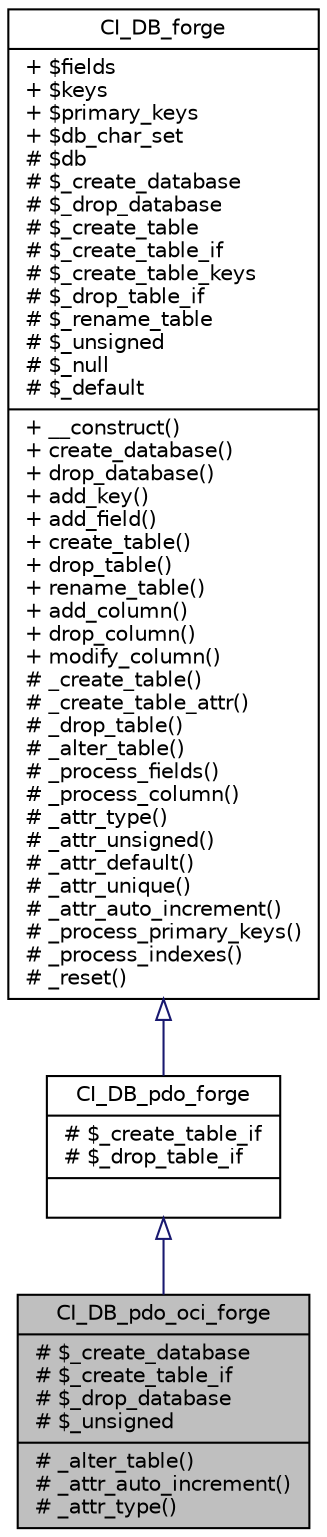 digraph "CI_DB_pdo_oci_forge"
{
 // LATEX_PDF_SIZE
  edge [fontname="Helvetica",fontsize="10",labelfontname="Helvetica",labelfontsize="10"];
  node [fontname="Helvetica",fontsize="10",shape=record];
  Node0 [label="{CI_DB_pdo_oci_forge\n|# $_create_database\l# $_create_table_if\l# $_drop_database\l# $_unsigned\l|# _alter_table()\l# _attr_auto_increment()\l# _attr_type()\l}",height=0.2,width=0.4,color="black", fillcolor="grey75", style="filled", fontcolor="black",tooltip=" "];
  Node1 -> Node0 [dir="back",color="midnightblue",fontsize="10",style="solid",arrowtail="onormal",fontname="Helvetica"];
  Node1 [label="{CI_DB_pdo_forge\n|# $_create_table_if\l# $_drop_table_if\l|}",height=0.2,width=0.4,color="black", fillcolor="white", style="filled",URL="$class_c_i___d_b__pdo__forge.html",tooltip=" "];
  Node2 -> Node1 [dir="back",color="midnightblue",fontsize="10",style="solid",arrowtail="onormal",fontname="Helvetica"];
  Node2 [label="{CI_DB_forge\n|+ $fields\l+ $keys\l+ $primary_keys\l+ $db_char_set\l# $db\l# $_create_database\l# $_drop_database\l# $_create_table\l# $_create_table_if\l# $_create_table_keys\l# $_drop_table_if\l# $_rename_table\l# $_unsigned\l# $_null\l# $_default\l|+ __construct()\l+ create_database()\l+ drop_database()\l+ add_key()\l+ add_field()\l+ create_table()\l+ drop_table()\l+ rename_table()\l+ add_column()\l+ drop_column()\l+ modify_column()\l# _create_table()\l# _create_table_attr()\l# _drop_table()\l# _alter_table()\l# _process_fields()\l# _process_column()\l# _attr_type()\l# _attr_unsigned()\l# _attr_default()\l# _attr_unique()\l# _attr_auto_increment()\l# _process_primary_keys()\l# _process_indexes()\l# _reset()\l}",height=0.2,width=0.4,color="black", fillcolor="white", style="filled",URL="$class_c_i___d_b__forge.html",tooltip=" "];
}
